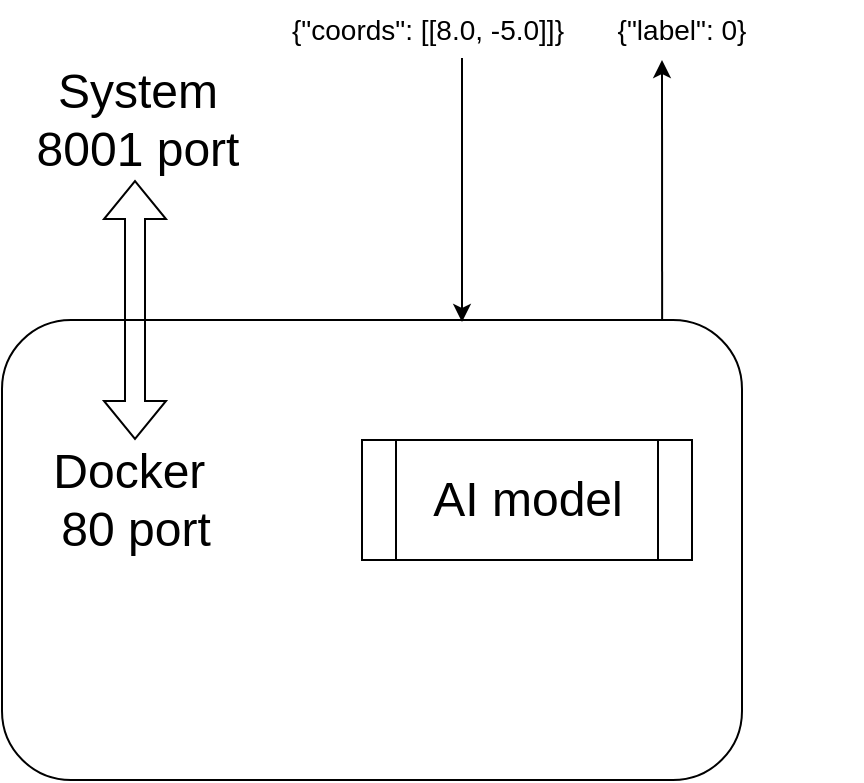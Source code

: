 <mxfile version="24.7.16">
  <diagram name="Page-1" id="0TVNxocPC90FNVOEkqpk">
    <mxGraphModel dx="1364" dy="923" grid="1" gridSize="10" guides="1" tooltips="1" connect="1" arrows="1" fold="1" page="1" pageScale="1" pageWidth="850" pageHeight="1100" math="0" shadow="0">
      <root>
        <mxCell id="0" />
        <mxCell id="1" parent="0" />
        <mxCell id="GXgzEyMB02WQJ9BG6IM7-1" value="" style="rounded=1;whiteSpace=wrap;html=1;" vertex="1" parent="1">
          <mxGeometry x="170" y="290" width="370" height="230" as="geometry" />
        </mxCell>
        <mxCell id="GXgzEyMB02WQJ9BG6IM7-2" value="&lt;font style=&quot;font-size: 24px;&quot;&gt;Docker&amp;nbsp;&lt;/font&gt;&lt;div&gt;&lt;font style=&quot;font-size: 24px;&quot;&gt;80 port&lt;/font&gt;&lt;/div&gt;" style="text;html=1;align=center;verticalAlign=middle;whiteSpace=wrap;rounded=0;" vertex="1" parent="1">
          <mxGeometry x="172" y="360" width="130" height="40" as="geometry" />
        </mxCell>
        <mxCell id="GXgzEyMB02WQJ9BG6IM7-3" value="&lt;font style=&quot;font-size: 24px;&quot;&gt;AI model&lt;/font&gt;" style="shape=process;whiteSpace=wrap;html=1;backgroundOutline=1;" vertex="1" parent="1">
          <mxGeometry x="350" y="350" width="165" height="60" as="geometry" />
        </mxCell>
        <mxCell id="GXgzEyMB02WQJ9BG6IM7-4" value="" style="shape=flexArrow;endArrow=classic;startArrow=classic;html=1;rounded=0;" edge="1" parent="1">
          <mxGeometry width="100" height="100" relative="1" as="geometry">
            <mxPoint x="236.5" y="350" as="sourcePoint" />
            <mxPoint x="236.5" y="220" as="targetPoint" />
          </mxGeometry>
        </mxCell>
        <mxCell id="GXgzEyMB02WQJ9BG6IM7-5" value="&lt;font style=&quot;font-size: 24px;&quot;&gt;System&lt;/font&gt;&lt;div&gt;&lt;font style=&quot;font-size: 24px;&quot;&gt;8001 port&lt;/font&gt;&lt;/div&gt;" style="text;html=1;align=center;verticalAlign=middle;whiteSpace=wrap;rounded=0;" vertex="1" parent="1">
          <mxGeometry x="173" y="170" width="130" height="40" as="geometry" />
        </mxCell>
        <mxCell id="GXgzEyMB02WQJ9BG6IM7-7" value="" style="endArrow=classic;html=1;rounded=0;exitX=0.838;exitY=0;exitDx=0;exitDy=0;exitPerimeter=0;" edge="1" parent="1">
          <mxGeometry width="50" height="50" relative="1" as="geometry">
            <mxPoint x="500.06" y="290" as="sourcePoint" />
            <mxPoint x="500" y="160" as="targetPoint" />
          </mxGeometry>
        </mxCell>
        <mxCell id="GXgzEyMB02WQJ9BG6IM7-8" value="" style="endArrow=classic;html=1;rounded=0;" edge="1" parent="1">
          <mxGeometry width="50" height="50" relative="1" as="geometry">
            <mxPoint x="400" y="159" as="sourcePoint" />
            <mxPoint x="400" y="291" as="targetPoint" />
          </mxGeometry>
        </mxCell>
        <mxCell id="GXgzEyMB02WQJ9BG6IM7-9" value="&lt;font style=&quot;font-size: 14px;&quot;&gt;{&quot;coords&quot;: [[8.0, -5.0]]}&lt;/font&gt;" style="text;html=1;align=center;verticalAlign=middle;whiteSpace=wrap;rounded=0;" vertex="1" parent="1">
          <mxGeometry x="293" y="130" width="180" height="30" as="geometry" />
        </mxCell>
        <mxCell id="GXgzEyMB02WQJ9BG6IM7-11" value="&lt;font style=&quot;font-size: 14px;&quot;&gt;{&quot;label&quot;: 0}&lt;/font&gt;" style="text;html=1;align=center;verticalAlign=middle;whiteSpace=wrap;rounded=0;" vertex="1" parent="1">
          <mxGeometry x="420" y="130" width="180" height="30" as="geometry" />
        </mxCell>
      </root>
    </mxGraphModel>
  </diagram>
</mxfile>
